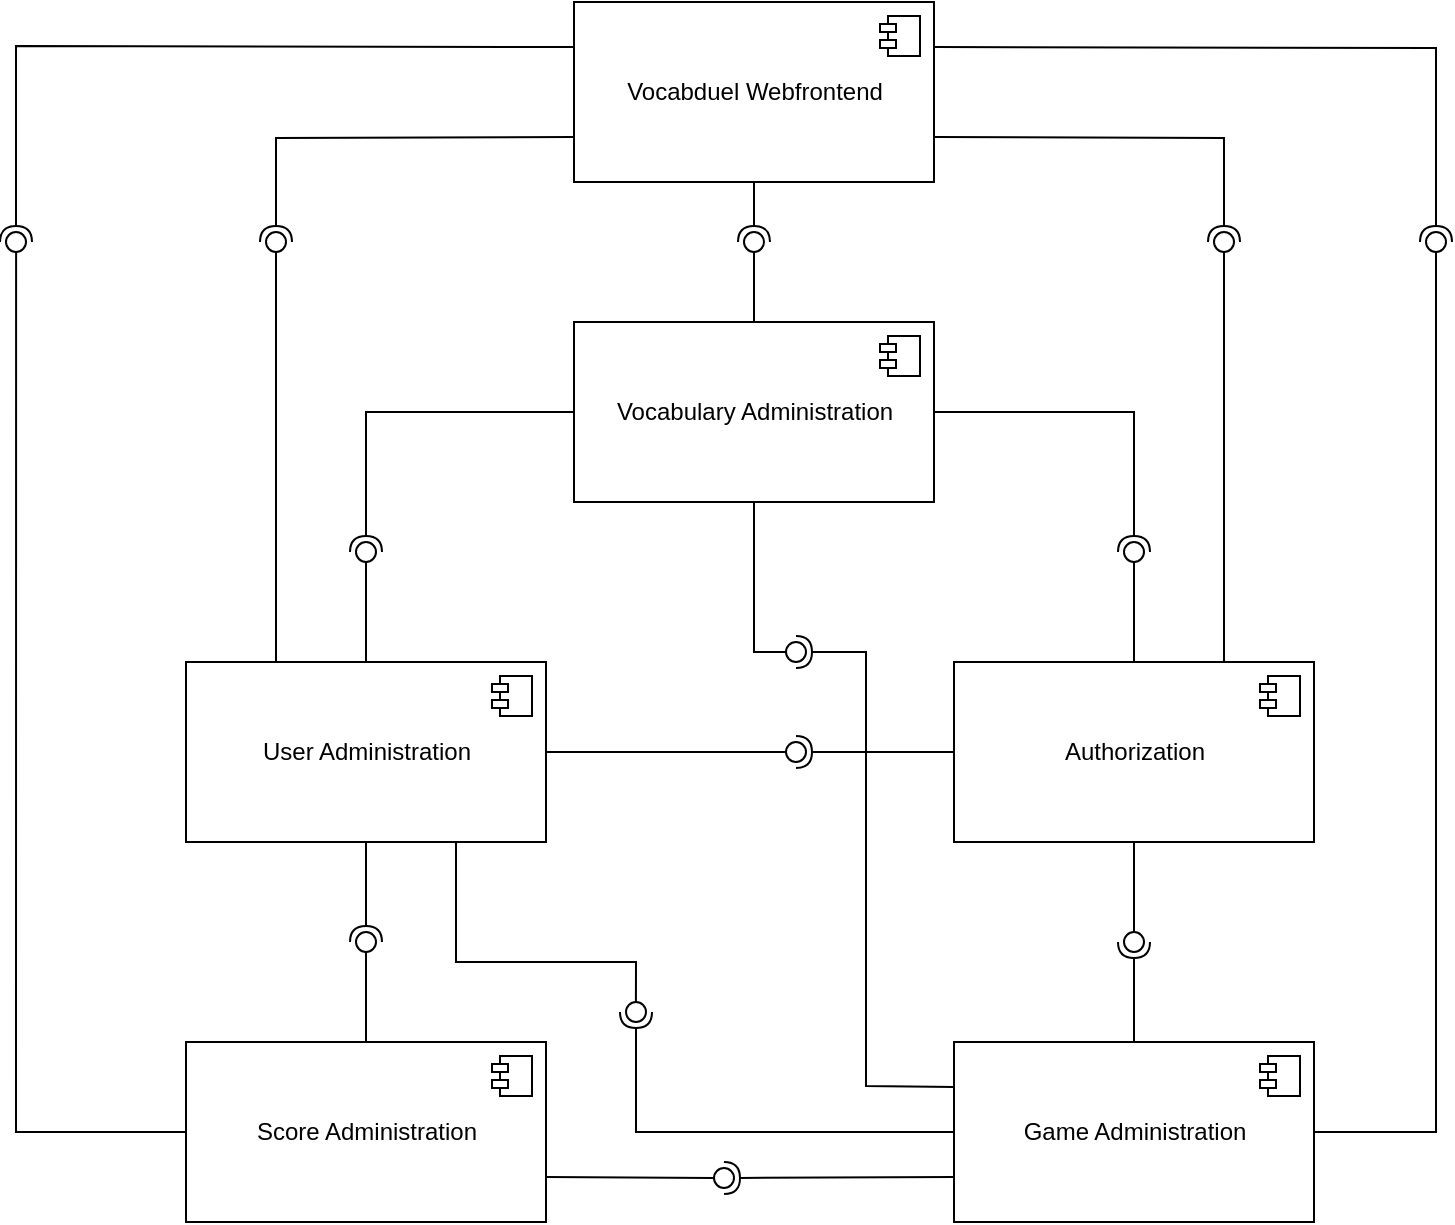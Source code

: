 <mxfile version="14.6.3" type="github">
  <diagram name="Page-1" id="b5b7bab2-c9e2-2cf4-8b2a-24fd1a2a6d21">
    <mxGraphModel dx="2062" dy="1159" grid="1" gridSize="10" guides="1" tooltips="1" connect="1" arrows="1" fold="1" page="1" pageScale="1" pageWidth="827" pageHeight="1169" background="#ffffff" math="0" shadow="0">
      <root>
        <mxCell id="0" />
        <mxCell id="1" parent="0" />
        <mxCell id="x6ybNt557TZEMaajeLob-4" value="User Administration" style="html=1;dropTarget=0;" vertex="1" parent="1">
          <mxGeometry x="130" y="460" width="180" height="90" as="geometry" />
        </mxCell>
        <mxCell id="x6ybNt557TZEMaajeLob-5" value="" style="shape=module;jettyWidth=8;jettyHeight=4;" vertex="1" parent="x6ybNt557TZEMaajeLob-4">
          <mxGeometry x="1" width="20" height="20" relative="1" as="geometry">
            <mxPoint x="-27" y="7" as="offset" />
          </mxGeometry>
        </mxCell>
        <mxCell id="x6ybNt557TZEMaajeLob-6" value="Vocabulary Administration" style="html=1;dropTarget=0;" vertex="1" parent="1">
          <mxGeometry x="324" y="290" width="180" height="90" as="geometry" />
        </mxCell>
        <mxCell id="x6ybNt557TZEMaajeLob-7" value="" style="shape=module;jettyWidth=8;jettyHeight=4;" vertex="1" parent="x6ybNt557TZEMaajeLob-6">
          <mxGeometry x="1" width="20" height="20" relative="1" as="geometry">
            <mxPoint x="-27" y="7" as="offset" />
          </mxGeometry>
        </mxCell>
        <mxCell id="x6ybNt557TZEMaajeLob-8" value="Authorization" style="html=1;dropTarget=0;" vertex="1" parent="1">
          <mxGeometry x="514" y="460" width="180" height="90" as="geometry" />
        </mxCell>
        <mxCell id="x6ybNt557TZEMaajeLob-9" value="" style="shape=module;jettyWidth=8;jettyHeight=4;" vertex="1" parent="x6ybNt557TZEMaajeLob-8">
          <mxGeometry x="1" width="20" height="20" relative="1" as="geometry">
            <mxPoint x="-27" y="7" as="offset" />
          </mxGeometry>
        </mxCell>
        <mxCell id="x6ybNt557TZEMaajeLob-10" value="Game Administration" style="html=1;dropTarget=0;" vertex="1" parent="1">
          <mxGeometry x="514" y="650" width="180" height="90" as="geometry" />
        </mxCell>
        <mxCell id="x6ybNt557TZEMaajeLob-11" value="" style="shape=module;jettyWidth=8;jettyHeight=4;" vertex="1" parent="x6ybNt557TZEMaajeLob-10">
          <mxGeometry x="1" width="20" height="20" relative="1" as="geometry">
            <mxPoint x="-27" y="7" as="offset" />
          </mxGeometry>
        </mxCell>
        <mxCell id="x6ybNt557TZEMaajeLob-14" value="Vocabduel Webfrontend" style="html=1;dropTarget=0;" vertex="1" parent="1">
          <mxGeometry x="324" y="130" width="180" height="90" as="geometry" />
        </mxCell>
        <mxCell id="x6ybNt557TZEMaajeLob-15" value="" style="shape=module;jettyWidth=8;jettyHeight=4;" vertex="1" parent="x6ybNt557TZEMaajeLob-14">
          <mxGeometry x="1" width="20" height="20" relative="1" as="geometry">
            <mxPoint x="-27" y="7" as="offset" />
          </mxGeometry>
        </mxCell>
        <mxCell id="x6ybNt557TZEMaajeLob-16" value="Score Administration" style="html=1;dropTarget=0;" vertex="1" parent="1">
          <mxGeometry x="130" y="650" width="180" height="90" as="geometry" />
        </mxCell>
        <mxCell id="x6ybNt557TZEMaajeLob-17" value="" style="shape=module;jettyWidth=8;jettyHeight=4;" vertex="1" parent="x6ybNt557TZEMaajeLob-16">
          <mxGeometry x="1" width="20" height="20" relative="1" as="geometry">
            <mxPoint x="-27" y="7" as="offset" />
          </mxGeometry>
        </mxCell>
        <mxCell id="x6ybNt557TZEMaajeLob-41" value="" style="rounded=0;orthogonalLoop=1;jettySize=auto;html=1;endArrow=none;endFill=0;exitX=0.25;exitY=0;exitDx=0;exitDy=0;" edge="1" target="x6ybNt557TZEMaajeLob-43" parent="1" source="x6ybNt557TZEMaajeLob-4">
          <mxGeometry relative="1" as="geometry">
            <mxPoint x="80" y="240" as="sourcePoint" />
          </mxGeometry>
        </mxCell>
        <mxCell id="x6ybNt557TZEMaajeLob-42" value="" style="rounded=0;orthogonalLoop=1;jettySize=auto;html=1;endArrow=halfCircle;endFill=0;entryX=0.5;entryY=0.5;entryDx=0;entryDy=0;endSize=6;strokeWidth=1;exitX=0;exitY=0.75;exitDx=0;exitDy=0;" edge="1" target="x6ybNt557TZEMaajeLob-43" parent="1" source="x6ybNt557TZEMaajeLob-14">
          <mxGeometry relative="1" as="geometry">
            <mxPoint x="120" y="240" as="sourcePoint" />
            <Array as="points">
              <mxPoint x="175" y="198" />
            </Array>
          </mxGeometry>
        </mxCell>
        <mxCell id="x6ybNt557TZEMaajeLob-43" value="" style="ellipse;whiteSpace=wrap;html=1;fontFamily=Helvetica;fontSize=12;fontColor=#000000;align=center;strokeColor=#000000;fillColor=#ffffff;points=[];aspect=fixed;resizable=0;" vertex="1" parent="1">
          <mxGeometry x="170" y="245" width="10" height="10" as="geometry" />
        </mxCell>
        <mxCell id="x6ybNt557TZEMaajeLob-44" value="" style="rounded=0;orthogonalLoop=1;jettySize=auto;html=1;endArrow=none;endFill=0;exitX=1;exitY=0.5;exitDx=0;exitDy=0;" edge="1" target="x6ybNt557TZEMaajeLob-46" parent="1" source="x6ybNt557TZEMaajeLob-10">
          <mxGeometry relative="1" as="geometry">
            <mxPoint x="400" y="295" as="sourcePoint" />
            <Array as="points">
              <mxPoint x="755" y="695" />
            </Array>
          </mxGeometry>
        </mxCell>
        <mxCell id="x6ybNt557TZEMaajeLob-45" value="" style="rounded=0;orthogonalLoop=1;jettySize=auto;html=1;endArrow=halfCircle;endFill=0;entryX=0.5;entryY=0.5;entryDx=0;entryDy=0;endSize=6;strokeWidth=1;exitX=1;exitY=0.25;exitDx=0;exitDy=0;" edge="1" target="x6ybNt557TZEMaajeLob-46" parent="1" source="x6ybNt557TZEMaajeLob-14">
          <mxGeometry relative="1" as="geometry">
            <mxPoint x="440" y="295" as="sourcePoint" />
            <Array as="points">
              <mxPoint x="755" y="153" />
            </Array>
          </mxGeometry>
        </mxCell>
        <mxCell id="x6ybNt557TZEMaajeLob-46" value="" style="ellipse;whiteSpace=wrap;html=1;fontFamily=Helvetica;fontSize=12;fontColor=#000000;align=center;strokeColor=#000000;fillColor=#ffffff;points=[];aspect=fixed;resizable=0;" vertex="1" parent="1">
          <mxGeometry x="750" y="245" width="10" height="10" as="geometry" />
        </mxCell>
        <mxCell id="x6ybNt557TZEMaajeLob-47" value="" style="rounded=0;orthogonalLoop=1;jettySize=auto;html=1;endArrow=none;endFill=0;" edge="1" target="x6ybNt557TZEMaajeLob-49" parent="1" source="x6ybNt557TZEMaajeLob-6">
          <mxGeometry relative="1" as="geometry">
            <mxPoint x="70" y="255" as="sourcePoint" />
            <Array as="points" />
          </mxGeometry>
        </mxCell>
        <mxCell id="x6ybNt557TZEMaajeLob-48" value="" style="rounded=0;orthogonalLoop=1;jettySize=auto;html=1;endArrow=halfCircle;endFill=0;endSize=6;strokeWidth=1;" edge="1" parent="1" source="x6ybNt557TZEMaajeLob-14">
          <mxGeometry relative="1" as="geometry">
            <mxPoint x="110" y="255" as="sourcePoint" />
            <mxPoint x="414" y="250" as="targetPoint" />
          </mxGeometry>
        </mxCell>
        <mxCell id="x6ybNt557TZEMaajeLob-49" value="" style="ellipse;whiteSpace=wrap;html=1;fontFamily=Helvetica;fontSize=12;fontColor=#000000;align=center;strokeColor=#000000;fillColor=#ffffff;points=[];aspect=fixed;resizable=0;" vertex="1" parent="1">
          <mxGeometry x="409" y="245" width="10" height="10" as="geometry" />
        </mxCell>
        <mxCell id="x6ybNt557TZEMaajeLob-50" value="" style="rounded=0;orthogonalLoop=1;jettySize=auto;html=1;endArrow=none;endFill=0;exitX=0.75;exitY=0;exitDx=0;exitDy=0;" edge="1" target="x6ybNt557TZEMaajeLob-52" parent="1" source="x6ybNt557TZEMaajeLob-8">
          <mxGeometry relative="1" as="geometry">
            <mxPoint x="680" y="250" as="sourcePoint" />
            <Array as="points">
              <mxPoint x="649" y="290" />
            </Array>
          </mxGeometry>
        </mxCell>
        <mxCell id="x6ybNt557TZEMaajeLob-51" value="" style="rounded=0;orthogonalLoop=1;jettySize=auto;html=1;endArrow=halfCircle;endFill=0;entryX=0.5;entryY=0.5;entryDx=0;entryDy=0;endSize=6;strokeWidth=1;exitX=1;exitY=0.75;exitDx=0;exitDy=0;" edge="1" target="x6ybNt557TZEMaajeLob-52" parent="1" source="x6ybNt557TZEMaajeLob-14">
          <mxGeometry relative="1" as="geometry">
            <mxPoint x="720" y="250" as="sourcePoint" />
            <Array as="points">
              <mxPoint x="649" y="198" />
            </Array>
          </mxGeometry>
        </mxCell>
        <mxCell id="x6ybNt557TZEMaajeLob-52" value="" style="ellipse;whiteSpace=wrap;html=1;fontFamily=Helvetica;fontSize=12;fontColor=#000000;align=center;strokeColor=#000000;fillColor=#ffffff;points=[];aspect=fixed;resizable=0;" vertex="1" parent="1">
          <mxGeometry x="644" y="245" width="10" height="10" as="geometry" />
        </mxCell>
        <mxCell id="x6ybNt557TZEMaajeLob-56" value="" style="rounded=0;orthogonalLoop=1;jettySize=auto;html=1;endArrow=none;endFill=0;entryX=0.505;entryY=0.995;entryDx=0;entryDy=0;entryPerimeter=0;exitX=0;exitY=0.5;exitDx=0;exitDy=0;" edge="1" target="x6ybNt557TZEMaajeLob-58" parent="1" source="x6ybNt557TZEMaajeLob-16">
          <mxGeometry relative="1" as="geometry">
            <mxPoint x="129" y="697.632" as="sourcePoint" />
            <mxPoint x="60" y="640" as="targetPoint" />
            <Array as="points">
              <mxPoint x="45" y="695" />
            </Array>
          </mxGeometry>
        </mxCell>
        <mxCell id="x6ybNt557TZEMaajeLob-57" value="" style="rounded=0;orthogonalLoop=1;jettySize=auto;html=1;endArrow=halfCircle;endFill=0;entryX=0.5;entryY=0.5;entryDx=0;entryDy=0;endSize=6;strokeWidth=1;exitX=0;exitY=0.25;exitDx=0;exitDy=0;" edge="1" target="x6ybNt557TZEMaajeLob-58" parent="1" source="x6ybNt557TZEMaajeLob-14">
          <mxGeometry relative="1" as="geometry">
            <mxPoint x="810" y="405" as="sourcePoint" />
            <Array as="points">
              <mxPoint x="45" y="152" />
            </Array>
          </mxGeometry>
        </mxCell>
        <mxCell id="x6ybNt557TZEMaajeLob-58" value="" style="ellipse;whiteSpace=wrap;html=1;fontFamily=Helvetica;fontSize=12;fontColor=#000000;align=center;strokeColor=#000000;fillColor=#ffffff;points=[];aspect=fixed;resizable=0;" vertex="1" parent="1">
          <mxGeometry x="40" y="245" width="10" height="10" as="geometry" />
        </mxCell>
        <mxCell id="x6ybNt557TZEMaajeLob-59" value="" style="rounded=0;orthogonalLoop=1;jettySize=auto;html=1;endArrow=none;endFill=0;" edge="1" target="x6ybNt557TZEMaajeLob-61" parent="1">
          <mxGeometry relative="1" as="geometry">
            <mxPoint x="414" y="380" as="sourcePoint" />
            <Array as="points">
              <mxPoint x="414" y="455" />
            </Array>
          </mxGeometry>
        </mxCell>
        <mxCell id="x6ybNt557TZEMaajeLob-60" value="" style="rounded=0;orthogonalLoop=1;jettySize=auto;html=1;endArrow=halfCircle;endFill=0;entryX=0.5;entryY=0.5;entryDx=0;entryDy=0;endSize=6;strokeWidth=1;exitX=0;exitY=0.25;exitDx=0;exitDy=0;" edge="1" target="x6ybNt557TZEMaajeLob-61" parent="1" source="x6ybNt557TZEMaajeLob-10">
          <mxGeometry relative="1" as="geometry">
            <mxPoint x="370" y="475" as="sourcePoint" />
            <Array as="points">
              <mxPoint x="470" y="672" />
              <mxPoint x="470" y="455" />
            </Array>
          </mxGeometry>
        </mxCell>
        <mxCell id="x6ybNt557TZEMaajeLob-61" value="" style="ellipse;whiteSpace=wrap;html=1;fontFamily=Helvetica;fontSize=12;fontColor=#000000;align=center;strokeColor=#000000;fillColor=#ffffff;points=[];aspect=fixed;resizable=0;" vertex="1" parent="1">
          <mxGeometry x="430" y="450" width="10" height="10" as="geometry" />
        </mxCell>
        <mxCell id="x6ybNt557TZEMaajeLob-65" value="" style="rounded=0;orthogonalLoop=1;jettySize=auto;html=1;endArrow=none;endFill=0;exitX=0.5;exitY=0;exitDx=0;exitDy=0;" edge="1" target="x6ybNt557TZEMaajeLob-67" parent="1" source="x6ybNt557TZEMaajeLob-16">
          <mxGeometry relative="1" as="geometry">
            <mxPoint x="380" y="397" as="sourcePoint" />
          </mxGeometry>
        </mxCell>
        <mxCell id="x6ybNt557TZEMaajeLob-66" value="" style="rounded=0;orthogonalLoop=1;jettySize=auto;html=1;endArrow=halfCircle;endFill=0;endSize=6;strokeWidth=1;exitX=0.5;exitY=1;exitDx=0;exitDy=0;" edge="1" parent="1" source="x6ybNt557TZEMaajeLob-4">
          <mxGeometry relative="1" as="geometry">
            <mxPoint x="420" y="397" as="sourcePoint" />
            <mxPoint x="220" y="600" as="targetPoint" />
          </mxGeometry>
        </mxCell>
        <mxCell id="x6ybNt557TZEMaajeLob-67" value="" style="ellipse;whiteSpace=wrap;html=1;fontFamily=Helvetica;fontSize=12;fontColor=#000000;align=center;strokeColor=#000000;fillColor=#ffffff;points=[];aspect=fixed;resizable=0;" vertex="1" parent="1">
          <mxGeometry x="215" y="595" width="10" height="10" as="geometry" />
        </mxCell>
        <mxCell id="x6ybNt557TZEMaajeLob-68" value="" style="rounded=0;orthogonalLoop=1;jettySize=auto;html=1;endArrow=none;endFill=0;exitX=1;exitY=0.75;exitDx=0;exitDy=0;" edge="1" target="x6ybNt557TZEMaajeLob-70" parent="1" source="x6ybNt557TZEMaajeLob-16">
          <mxGeometry relative="1" as="geometry">
            <mxPoint x="464" y="505" as="sourcePoint" />
            <Array as="points" />
          </mxGeometry>
        </mxCell>
        <mxCell id="x6ybNt557TZEMaajeLob-69" value="" style="rounded=0;orthogonalLoop=1;jettySize=auto;html=1;endArrow=halfCircle;endFill=0;entryX=0.5;entryY=0.5;entryDx=0;entryDy=0;endSize=6;strokeWidth=1;exitX=0;exitY=0.75;exitDx=0;exitDy=0;" edge="1" target="x6ybNt557TZEMaajeLob-70" parent="1" source="x6ybNt557TZEMaajeLob-10">
          <mxGeometry relative="1" as="geometry">
            <mxPoint x="504" y="505" as="sourcePoint" />
          </mxGeometry>
        </mxCell>
        <mxCell id="x6ybNt557TZEMaajeLob-70" value="" style="ellipse;whiteSpace=wrap;html=1;fontFamily=Helvetica;fontSize=12;fontColor=#000000;align=center;strokeColor=#000000;fillColor=#ffffff;points=[];aspect=fixed;resizable=0;" vertex="1" parent="1">
          <mxGeometry x="394" y="713" width="10" height="10" as="geometry" />
        </mxCell>
        <mxCell id="x6ybNt557TZEMaajeLob-71" value="" style="rounded=0;orthogonalLoop=1;jettySize=auto;html=1;endArrow=none;endFill=0;exitX=0.75;exitY=1;exitDx=0;exitDy=0;entryX=0.496;entryY=-0.024;entryDx=0;entryDy=0;entryPerimeter=0;" edge="1" target="x6ybNt557TZEMaajeLob-73" parent="1" source="x6ybNt557TZEMaajeLob-4">
          <mxGeometry relative="1" as="geometry">
            <mxPoint x="405" y="325" as="sourcePoint" />
            <mxPoint x="350" y="610" as="targetPoint" />
            <Array as="points">
              <mxPoint x="265" y="610" />
              <mxPoint x="355" y="610" />
            </Array>
          </mxGeometry>
        </mxCell>
        <mxCell id="x6ybNt557TZEMaajeLob-72" value="" style="rounded=0;orthogonalLoop=1;jettySize=auto;html=1;endArrow=halfCircle;endFill=0;entryX=0.5;entryY=0.5;entryDx=0;entryDy=0;endSize=6;strokeWidth=1;exitX=0;exitY=0.5;exitDx=0;exitDy=0;" edge="1" target="x6ybNt557TZEMaajeLob-73" parent="1" source="x6ybNt557TZEMaajeLob-10">
          <mxGeometry relative="1" as="geometry">
            <mxPoint x="445" y="325" as="sourcePoint" />
            <Array as="points">
              <mxPoint x="355" y="695" />
            </Array>
          </mxGeometry>
        </mxCell>
        <mxCell id="x6ybNt557TZEMaajeLob-73" value="" style="ellipse;whiteSpace=wrap;html=1;fontFamily=Helvetica;fontSize=12;fontColor=#000000;align=center;strokeColor=#000000;fillColor=#ffffff;points=[];aspect=fixed;resizable=0;" vertex="1" parent="1">
          <mxGeometry x="350" y="630" width="10" height="10" as="geometry" />
        </mxCell>
        <mxCell id="x6ybNt557TZEMaajeLob-74" value="" style="rounded=0;orthogonalLoop=1;jettySize=auto;html=1;endArrow=none;endFill=0;" edge="1" target="x6ybNt557TZEMaajeLob-76" parent="1" source="x6ybNt557TZEMaajeLob-4">
          <mxGeometry relative="1" as="geometry">
            <mxPoint x="200" y="435" as="sourcePoint" />
          </mxGeometry>
        </mxCell>
        <mxCell id="x6ybNt557TZEMaajeLob-75" value="" style="rounded=0;orthogonalLoop=1;jettySize=auto;html=1;endArrow=halfCircle;endFill=0;entryX=0.5;entryY=0.5;entryDx=0;entryDy=0;endSize=6;strokeWidth=1;" edge="1" target="x6ybNt557TZEMaajeLob-76" parent="1" source="x6ybNt557TZEMaajeLob-6">
          <mxGeometry relative="1" as="geometry">
            <mxPoint x="240" y="475" as="sourcePoint" />
            <Array as="points">
              <mxPoint x="220" y="335" />
            </Array>
          </mxGeometry>
        </mxCell>
        <mxCell id="x6ybNt557TZEMaajeLob-76" value="" style="ellipse;whiteSpace=wrap;html=1;fontFamily=Helvetica;fontSize=12;fontColor=#000000;align=center;strokeColor=#000000;fillColor=#ffffff;points=[];aspect=fixed;resizable=0;" vertex="1" parent="1">
          <mxGeometry x="215" y="400" width="10" height="10" as="geometry" />
        </mxCell>
        <mxCell id="x6ybNt557TZEMaajeLob-77" value="" style="rounded=0;orthogonalLoop=1;jettySize=auto;html=1;endArrow=none;endFill=0;" edge="1" target="x6ybNt557TZEMaajeLob-79" parent="1" source="x6ybNt557TZEMaajeLob-4">
          <mxGeometry relative="1" as="geometry">
            <mxPoint x="374" y="539" as="sourcePoint" />
          </mxGeometry>
        </mxCell>
        <mxCell id="x6ybNt557TZEMaajeLob-78" value="" style="rounded=0;orthogonalLoop=1;jettySize=auto;html=1;endArrow=halfCircle;endFill=0;entryX=0.5;entryY=0.5;entryDx=0;entryDy=0;endSize=6;strokeWidth=1;exitX=0;exitY=0.5;exitDx=0;exitDy=0;" edge="1" target="x6ybNt557TZEMaajeLob-79" parent="1" source="x6ybNt557TZEMaajeLob-8">
          <mxGeometry relative="1" as="geometry">
            <mxPoint x="414" y="539" as="sourcePoint" />
          </mxGeometry>
        </mxCell>
        <mxCell id="x6ybNt557TZEMaajeLob-79" value="" style="ellipse;whiteSpace=wrap;html=1;fontFamily=Helvetica;fontSize=12;fontColor=#000000;align=center;strokeColor=#000000;fillColor=#ffffff;points=[];aspect=fixed;resizable=0;" vertex="1" parent="1">
          <mxGeometry x="430" y="500" width="10" height="10" as="geometry" />
        </mxCell>
        <mxCell id="x6ybNt557TZEMaajeLob-80" value="" style="rounded=0;orthogonalLoop=1;jettySize=auto;html=1;endArrow=none;endFill=0;" edge="1" target="x6ybNt557TZEMaajeLob-82" parent="1" source="x6ybNt557TZEMaajeLob-8">
          <mxGeometry relative="1" as="geometry">
            <mxPoint x="384" y="515" as="sourcePoint" />
          </mxGeometry>
        </mxCell>
        <mxCell id="x6ybNt557TZEMaajeLob-81" value="" style="rounded=0;orthogonalLoop=1;jettySize=auto;html=1;endArrow=halfCircle;endFill=0;entryX=0.5;entryY=0.5;entryDx=0;entryDy=0;endSize=6;strokeWidth=1;exitX=1;exitY=0.5;exitDx=0;exitDy=0;" edge="1" target="x6ybNt557TZEMaajeLob-82" parent="1" source="x6ybNt557TZEMaajeLob-6">
          <mxGeometry relative="1" as="geometry">
            <mxPoint x="424" y="515" as="sourcePoint" />
            <Array as="points">
              <mxPoint x="604" y="335" />
            </Array>
          </mxGeometry>
        </mxCell>
        <mxCell id="x6ybNt557TZEMaajeLob-82" value="" style="ellipse;whiteSpace=wrap;html=1;fontFamily=Helvetica;fontSize=12;fontColor=#000000;align=center;strokeColor=#000000;fillColor=#ffffff;points=[];aspect=fixed;resizable=0;" vertex="1" parent="1">
          <mxGeometry x="599" y="400" width="10" height="10" as="geometry" />
        </mxCell>
        <mxCell id="x6ybNt557TZEMaajeLob-83" value="" style="rounded=0;orthogonalLoop=1;jettySize=auto;html=1;endArrow=none;endFill=0;" edge="1" target="x6ybNt557TZEMaajeLob-85" parent="1" source="x6ybNt557TZEMaajeLob-8">
          <mxGeometry relative="1" as="geometry">
            <mxPoint x="600" y="465" as="sourcePoint" />
          </mxGeometry>
        </mxCell>
        <mxCell id="x6ybNt557TZEMaajeLob-84" value="" style="rounded=0;orthogonalLoop=1;jettySize=auto;html=1;endArrow=halfCircle;endFill=0;entryX=0.5;entryY=0.5;entryDx=0;entryDy=0;endSize=6;strokeWidth=1;exitX=0.5;exitY=0;exitDx=0;exitDy=0;" edge="1" target="x6ybNt557TZEMaajeLob-85" parent="1" source="x6ybNt557TZEMaajeLob-10">
          <mxGeometry relative="1" as="geometry">
            <mxPoint x="640" y="465" as="sourcePoint" />
          </mxGeometry>
        </mxCell>
        <mxCell id="x6ybNt557TZEMaajeLob-85" value="" style="ellipse;whiteSpace=wrap;html=1;fontFamily=Helvetica;fontSize=12;fontColor=#000000;align=center;strokeColor=#000000;fillColor=#ffffff;points=[];aspect=fixed;resizable=0;" vertex="1" parent="1">
          <mxGeometry x="599" y="595" width="10" height="10" as="geometry" />
        </mxCell>
      </root>
    </mxGraphModel>
  </diagram>
</mxfile>
